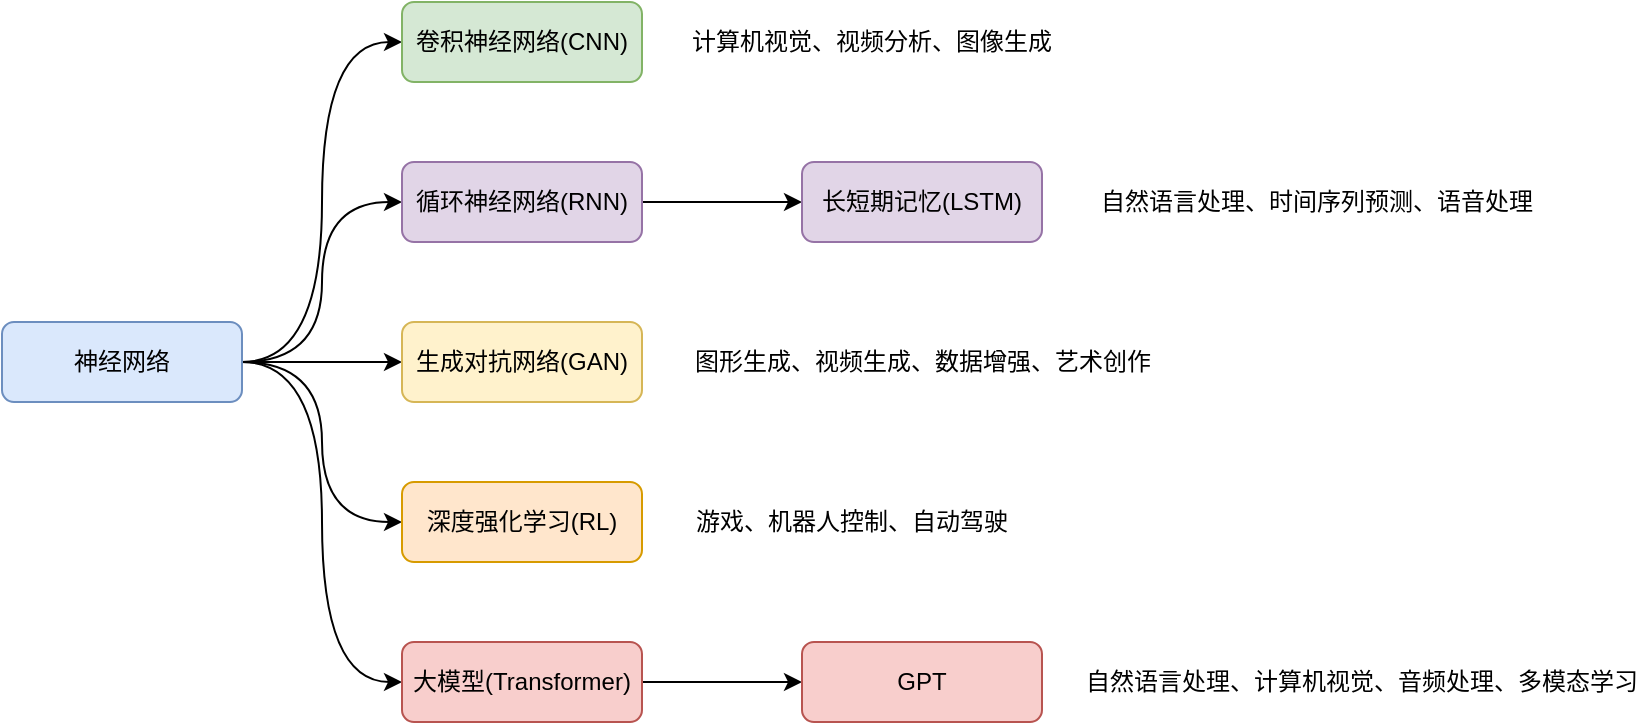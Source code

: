 <mxfile version="25.0.2">
  <diagram name="Page-1" id="fda-Ko81riKUM5XrKXNq">
    <mxGraphModel dx="1208" dy="702" grid="1" gridSize="10" guides="1" tooltips="1" connect="1" arrows="1" fold="1" page="1" pageScale="1" pageWidth="850" pageHeight="1100" math="0" shadow="0">
      <root>
        <mxCell id="0" />
        <mxCell id="1" parent="0" />
        <mxCell id="754rNB4h29KkViIgwOQ6-8" style="edgeStyle=orthogonalEdgeStyle;rounded=0;orthogonalLoop=1;jettySize=auto;html=1;exitX=1;exitY=0.5;exitDx=0;exitDy=0;" parent="1" source="754rNB4h29KkViIgwOQ6-1" target="754rNB4h29KkViIgwOQ6-4" edge="1">
          <mxGeometry relative="1" as="geometry" />
        </mxCell>
        <mxCell id="754rNB4h29KkViIgwOQ6-9" style="edgeStyle=orthogonalEdgeStyle;rounded=0;orthogonalLoop=1;jettySize=auto;html=1;exitX=1;exitY=0.5;exitDx=0;exitDy=0;entryX=0;entryY=0.5;entryDx=0;entryDy=0;curved=1;" parent="1" source="754rNB4h29KkViIgwOQ6-1" target="754rNB4h29KkViIgwOQ6-3" edge="1">
          <mxGeometry relative="1" as="geometry" />
        </mxCell>
        <mxCell id="754rNB4h29KkViIgwOQ6-10" style="edgeStyle=orthogonalEdgeStyle;rounded=0;orthogonalLoop=1;jettySize=auto;html=1;exitX=1;exitY=0.5;exitDx=0;exitDy=0;entryX=0;entryY=0.5;entryDx=0;entryDy=0;curved=1;" parent="1" source="754rNB4h29KkViIgwOQ6-1" target="754rNB4h29KkViIgwOQ6-2" edge="1">
          <mxGeometry relative="1" as="geometry" />
        </mxCell>
        <mxCell id="754rNB4h29KkViIgwOQ6-11" style="edgeStyle=orthogonalEdgeStyle;rounded=0;orthogonalLoop=1;jettySize=auto;html=1;exitX=1;exitY=0.5;exitDx=0;exitDy=0;entryX=0;entryY=0.5;entryDx=0;entryDy=0;curved=1;" parent="1" source="754rNB4h29KkViIgwOQ6-1" target="754rNB4h29KkViIgwOQ6-5" edge="1">
          <mxGeometry relative="1" as="geometry" />
        </mxCell>
        <mxCell id="754rNB4h29KkViIgwOQ6-12" style="edgeStyle=orthogonalEdgeStyle;rounded=0;orthogonalLoop=1;jettySize=auto;html=1;exitX=1;exitY=0.5;exitDx=0;exitDy=0;entryX=0;entryY=0.5;entryDx=0;entryDy=0;curved=1;" parent="1" source="754rNB4h29KkViIgwOQ6-1" target="754rNB4h29KkViIgwOQ6-7" edge="1">
          <mxGeometry relative="1" as="geometry" />
        </mxCell>
        <mxCell id="754rNB4h29KkViIgwOQ6-1" value="神经网络" style="rounded=1;whiteSpace=wrap;html=1;fillColor=#dae8fc;strokeColor=#6c8ebf;" parent="1" vertex="1">
          <mxGeometry x="80" y="280" width="120" height="40" as="geometry" />
        </mxCell>
        <mxCell id="754rNB4h29KkViIgwOQ6-2" value="卷积神经网络(CNN)" style="rounded=1;whiteSpace=wrap;html=1;fillColor=#d5e8d4;strokeColor=#82b366;" parent="1" vertex="1">
          <mxGeometry x="280" y="120" width="120" height="40" as="geometry" />
        </mxCell>
        <mxCell id="754rNB4h29KkViIgwOQ6-14" style="edgeStyle=orthogonalEdgeStyle;rounded=0;orthogonalLoop=1;jettySize=auto;html=1;exitX=1;exitY=0.5;exitDx=0;exitDy=0;" parent="1" source="754rNB4h29KkViIgwOQ6-3" target="754rNB4h29KkViIgwOQ6-6" edge="1">
          <mxGeometry relative="1" as="geometry" />
        </mxCell>
        <mxCell id="754rNB4h29KkViIgwOQ6-3" value="循环神经网络(RNN)" style="rounded=1;whiteSpace=wrap;html=1;fillColor=#e1d5e7;strokeColor=#9673a6;" parent="1" vertex="1">
          <mxGeometry x="280" y="200" width="120" height="40" as="geometry" />
        </mxCell>
        <mxCell id="754rNB4h29KkViIgwOQ6-4" value="生成对抗网络(GAN)" style="rounded=1;whiteSpace=wrap;html=1;fillColor=#fff2cc;strokeColor=#d6b656;" parent="1" vertex="1">
          <mxGeometry x="280" y="280" width="120" height="40" as="geometry" />
        </mxCell>
        <mxCell id="754rNB4h29KkViIgwOQ6-5" value="深度强化学习(RL)" style="rounded=1;whiteSpace=wrap;html=1;fillColor=#ffe6cc;strokeColor=#d79b00;" parent="1" vertex="1">
          <mxGeometry x="280" y="360" width="120" height="40" as="geometry" />
        </mxCell>
        <mxCell id="754rNB4h29KkViIgwOQ6-6" value="长短期记忆(LSTM)" style="rounded=1;whiteSpace=wrap;html=1;fillColor=#e1d5e7;strokeColor=#9673a6;" parent="1" vertex="1">
          <mxGeometry x="480" y="200" width="120" height="40" as="geometry" />
        </mxCell>
        <mxCell id="754rNB4h29KkViIgwOQ6-15" style="edgeStyle=orthogonalEdgeStyle;rounded=0;orthogonalLoop=1;jettySize=auto;html=1;exitX=1;exitY=0.5;exitDx=0;exitDy=0;" parent="1" source="754rNB4h29KkViIgwOQ6-7" target="754rNB4h29KkViIgwOQ6-13" edge="1">
          <mxGeometry relative="1" as="geometry" />
        </mxCell>
        <mxCell id="754rNB4h29KkViIgwOQ6-7" value="大模型(Transformer)" style="rounded=1;whiteSpace=wrap;html=1;fillColor=#f8cecc;strokeColor=#b85450;" parent="1" vertex="1">
          <mxGeometry x="280" y="440" width="120" height="40" as="geometry" />
        </mxCell>
        <mxCell id="754rNB4h29KkViIgwOQ6-13" value="GPT" style="rounded=1;whiteSpace=wrap;html=1;fillColor=#f8cecc;strokeColor=#b85450;" parent="1" vertex="1">
          <mxGeometry x="480" y="440" width="120" height="40" as="geometry" />
        </mxCell>
        <mxCell id="754rNB4h29KkViIgwOQ6-16" value="计算机视觉、视频分析、图像生成" style="text;html=1;align=center;verticalAlign=middle;whiteSpace=wrap;rounded=0;" parent="1" vertex="1">
          <mxGeometry x="410" y="125" width="210" height="30" as="geometry" />
        </mxCell>
        <mxCell id="754rNB4h29KkViIgwOQ6-17" value="游戏、机器人控制、自动驾驶" style="text;html=1;align=center;verticalAlign=middle;whiteSpace=wrap;rounded=0;" parent="1" vertex="1">
          <mxGeometry x="400" y="365" width="210" height="30" as="geometry" />
        </mxCell>
        <mxCell id="754rNB4h29KkViIgwOQ6-18" value="自然语言处理、计算机视觉、音频处理、多模态学习" style="text;html=1;align=center;verticalAlign=middle;whiteSpace=wrap;rounded=0;" parent="1" vertex="1">
          <mxGeometry x="620" y="445" width="280" height="30" as="geometry" />
        </mxCell>
        <mxCell id="754rNB4h29KkViIgwOQ6-19" value="图形生成、视频生成、数据增强、艺术创作" style="text;html=1;align=center;verticalAlign=middle;whiteSpace=wrap;rounded=0;" parent="1" vertex="1">
          <mxGeometry x="422.5" y="285" width="235" height="30" as="geometry" />
        </mxCell>
        <mxCell id="754rNB4h29KkViIgwOQ6-20" value="自然语言处理、时间序列预测、语音处理" style="text;html=1;align=center;verticalAlign=middle;whiteSpace=wrap;rounded=0;" parent="1" vertex="1">
          <mxGeometry x="620" y="205" width="235" height="30" as="geometry" />
        </mxCell>
      </root>
    </mxGraphModel>
  </diagram>
</mxfile>
